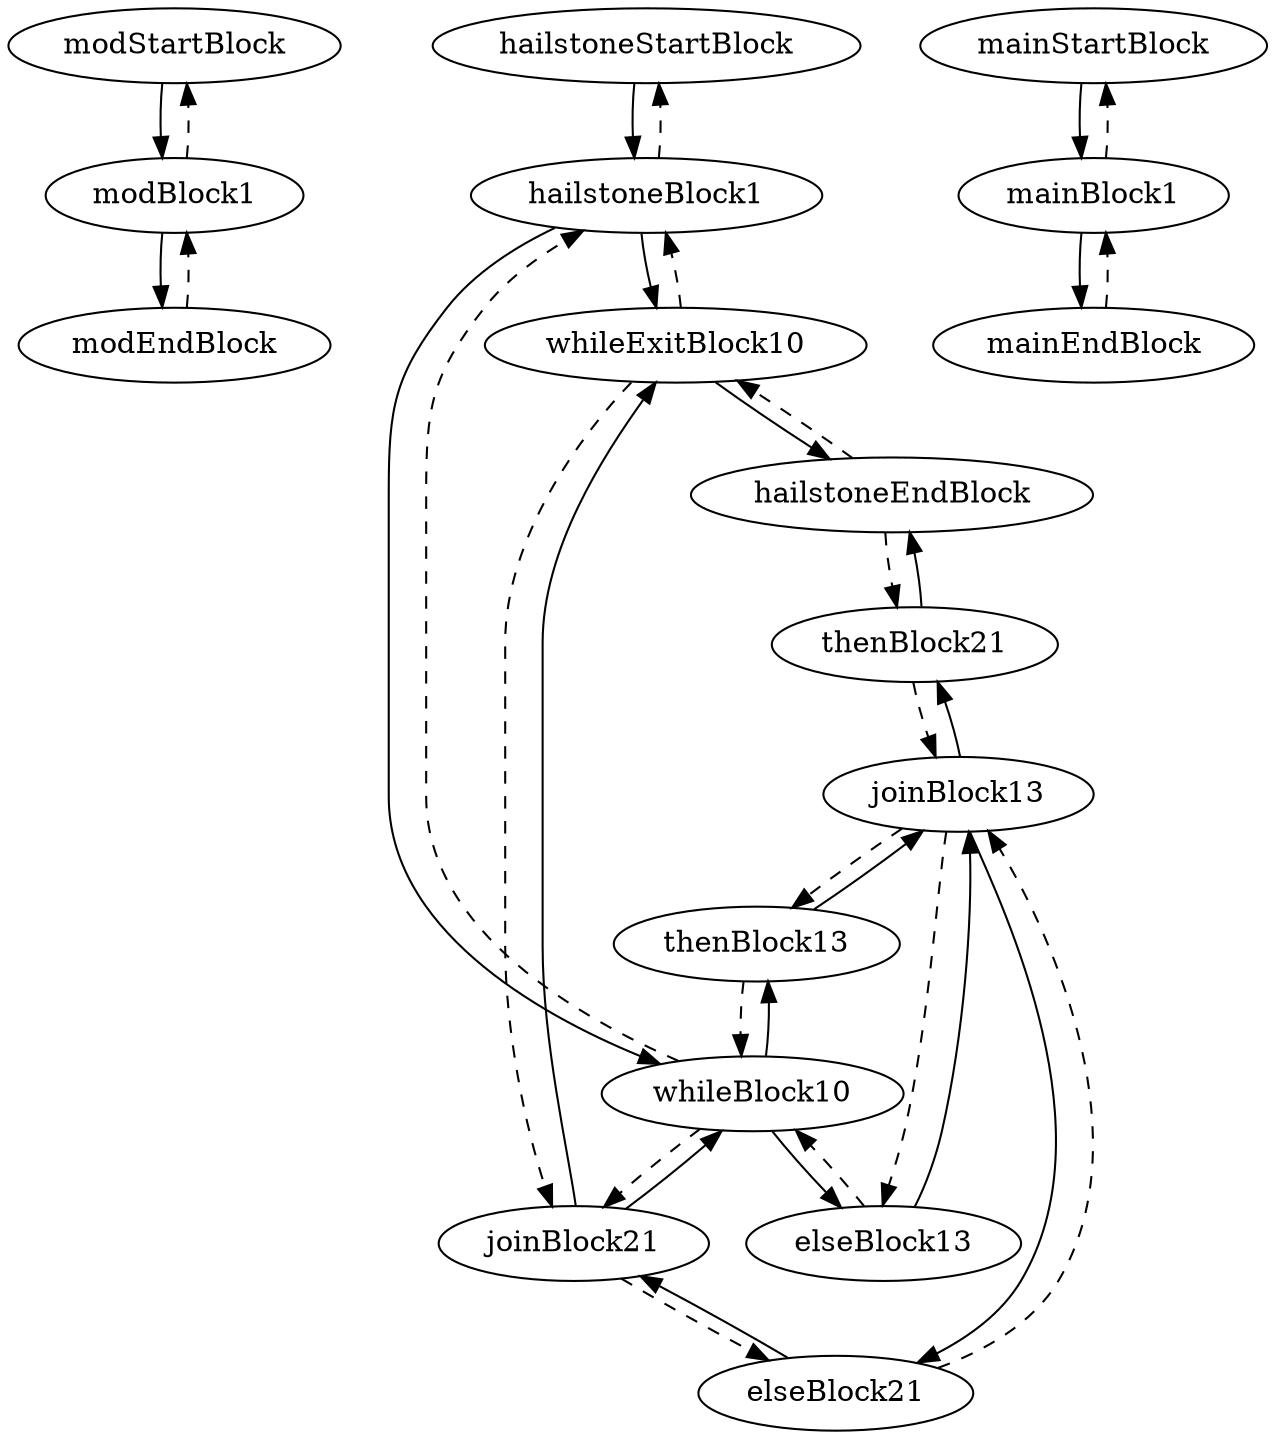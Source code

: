 digraph G {
size ="8.5,11";modStartBlock -> modBlock1
modBlock1 -> modEndBlock
modBlock1 -> modStartBlock [style=dashed]
modEndBlock -> modBlock1 [style=dashed]
hailstoneStartBlock -> hailstoneBlock1
hailstoneBlock1 -> whileBlock10
hailstoneBlock1 -> whileExitBlock10
hailstoneBlock1 -> hailstoneStartBlock [style=dashed]
whileBlock10 -> thenBlock13
whileBlock10 -> elseBlock13
whileBlock10 -> hailstoneBlock1 [style=dashed]
whileBlock10 -> joinBlock21 [style=dashed]
thenBlock13 -> joinBlock13
thenBlock13 -> whileBlock10 [style=dashed]
elseBlock13 -> joinBlock13
elseBlock13 -> whileBlock10 [style=dashed]
joinBlock13 -> thenBlock21
joinBlock13 -> elseBlock21
joinBlock13 -> thenBlock13 [style=dashed]
joinBlock13 -> elseBlock13 [style=dashed]
thenBlock21 -> hailstoneEndBlock
thenBlock21 -> joinBlock13 [style=dashed]
elseBlock21 -> joinBlock21
elseBlock21 -> joinBlock13 [style=dashed]
joinBlock21 -> whileBlock10
joinBlock21 -> whileExitBlock10
joinBlock21 -> elseBlock21 [style=dashed]
whileExitBlock10 -> hailstoneEndBlock
whileExitBlock10 -> hailstoneBlock1 [style=dashed]
whileExitBlock10 -> joinBlock21 [style=dashed]
hailstoneEndBlock -> thenBlock21 [style=dashed]
hailstoneEndBlock -> whileExitBlock10 [style=dashed]
mainStartBlock -> mainBlock1
mainBlock1 -> mainEndBlock
mainBlock1 -> mainStartBlock [style=dashed]
mainEndBlock -> mainBlock1 [style=dashed]
}